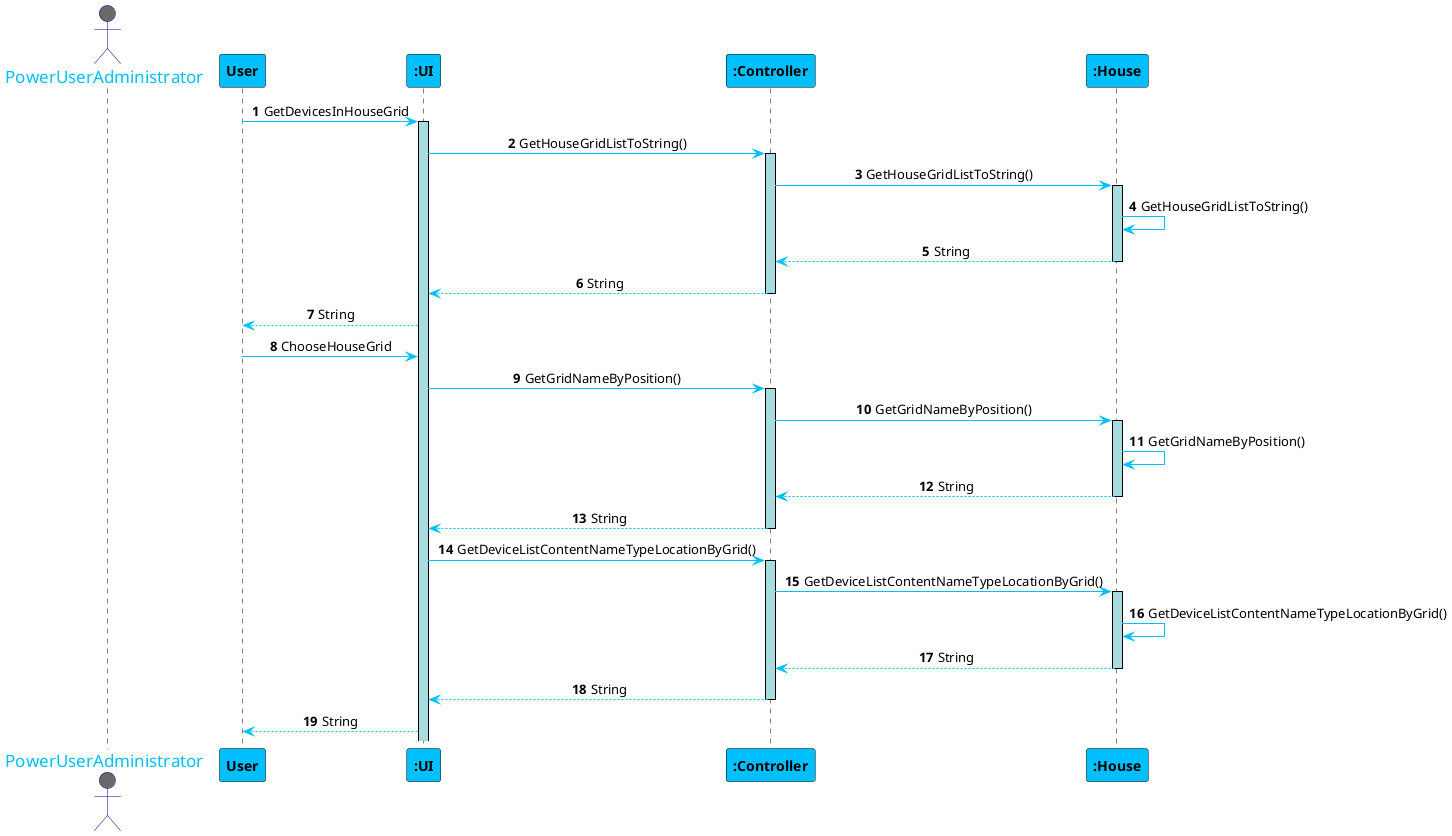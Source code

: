@startuml
skinparam sequenceMessageAlign center
skinparam sequence {
	ArrowColor DeepSkyBlue
	ActorBorderColor DarkBlue
	LifeLineBorderColor black
	LifeLineBackgroundColor #A9DCDF

	ParticipantBorderColor Black
	ParticipantBackgroundColor DeepSkyBlue
	ParticipantFontStyle Bold

	ActorBackgroundColor DimGrey
	ActorFontColor DeepSkyBlue
	ActorFontSize 17
	ActorFontName Aapex
}

autonumber
actor PowerUserAdministrator
User -> ":UI": GetDevicesInHouseGrid
activate ":UI"
":UI" -> ":Controller": GetHouseGridListToString()
activate ":Controller"
":Controller" -> ":House": GetHouseGridListToString()
activate ":House"
":House" -> ":House": GetHouseGridListToString()
":Controller" <-- ":House": String
deactivate ":House"
":UI" <-- ":Controller": String
deactivate ":Controller"
User <--":UI":String

User -> ":UI": ChooseHouseGrid
":UI" -> ":Controller": GetGridNameByPosition()
activate ":Controller"
":Controller" -> ":House": GetGridNameByPosition()
activate ":House"
":House" -> ":House": GetGridNameByPosition()
":Controller" <-- ":House": String
deactivate ":House"
":UI" <-- ":Controller": String
deactivate ":Controller"


":UI" -> ":Controller": GetDeviceListContentNameTypeLocationByGrid()
activate ":Controller"
":Controller" -> ":House": GetDeviceListContentNameTypeLocationByGrid()
activate ":House"
":House" -> ":House": GetDeviceListContentNameTypeLocationByGrid()
":Controller" <-- ":House": String
deactivate ":House"
":UI" <-- ":Controller": String
deactivate ":Controller"
User <-- ":UI": String
@enduml